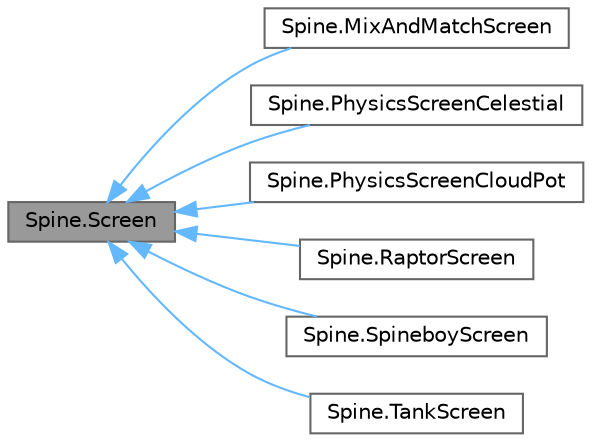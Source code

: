 digraph "Spine.Screen"
{
 // LATEX_PDF_SIZE
  bgcolor="transparent";
  edge [fontname=Helvetica,fontsize=10,labelfontname=Helvetica,labelfontsize=10];
  node [fontname=Helvetica,fontsize=10,shape=box,height=0.2,width=0.4];
  rankdir="LR";
  Node1 [id="Node000001",label="Spine.Screen",height=0.2,width=0.4,color="gray40", fillcolor="grey60", style="filled", fontcolor="black",tooltip=" "];
  Node1 -> Node2 [id="edge1_Node000001_Node000002",dir="back",color="steelblue1",style="solid",tooltip=" "];
  Node2 [id="Node000002",label="Spine.MixAndMatchScreen",height=0.2,width=0.4,color="gray40", fillcolor="white", style="filled",URL="$class_spine_1_1_mix_and_match_screen.html",tooltip="The mix-and-match screen demonstrates how to create and apply a skin composed of other skins...."];
  Node1 -> Node3 [id="edge2_Node000001_Node000003",dir="back",color="steelblue1",style="solid",tooltip=" "];
  Node3 [id="Node000003",label="Spine.PhysicsScreenCelestial",height=0.2,width=0.4,color="gray40", fillcolor="white", style="filled",URL="$class_spine_1_1_physics_screen_celestial.html",tooltip="The physics screen Celestial demonstrates Physics Constraints introduced in Spine 4...."];
  Node1 -> Node4 [id="edge3_Node000001_Node000004",dir="back",color="steelblue1",style="solid",tooltip=" "];
  Node4 [id="Node000004",label="Spine.PhysicsScreenCloudPot",height=0.2,width=0.4,color="gray40", fillcolor="white", style="filled",URL="$class_spine_1_1_physics_screen_cloud_pot.html",tooltip="The physics screen Cloud Pot demonstrates Physics Constraints introduced in Spine 4...."];
  Node1 -> Node5 [id="edge4_Node000001_Node000005",dir="back",color="steelblue1",style="solid",tooltip=" "];
  Node5 [id="Node000005",label="Spine.RaptorScreen",height=0.2,width=0.4,color="gray40", fillcolor="white", style="filled",URL="$class_spine_1_1_raptor_screen.html",tooltip="The raptor screen shows basic loading and rendering of a Spine skeleton."];
  Node1 -> Node6 [id="edge5_Node000001_Node000006",dir="back",color="steelblue1",style="solid",tooltip=" "];
  Node6 [id="Node000006",label="Spine.SpineboyScreen",height=0.2,width=0.4,color="gray40", fillcolor="white", style="filled",URL="$class_spine_1_1_spineboy_screen.html",tooltip="The Spineboy screen shows how to queue up multiple animations via animation state,..."];
  Node1 -> Node7 [id="edge6_Node000001_Node000007",dir="back",color="steelblue1",style="solid",tooltip=" "];
  Node7 [id="Node000007",label="Spine.TankScreen",height=0.2,width=0.4,color="gray40", fillcolor="white", style="filled",URL="$class_spine_1_1_tank_screen.html",tooltip="The tank screen shows how to enable two color tinting."];
}
